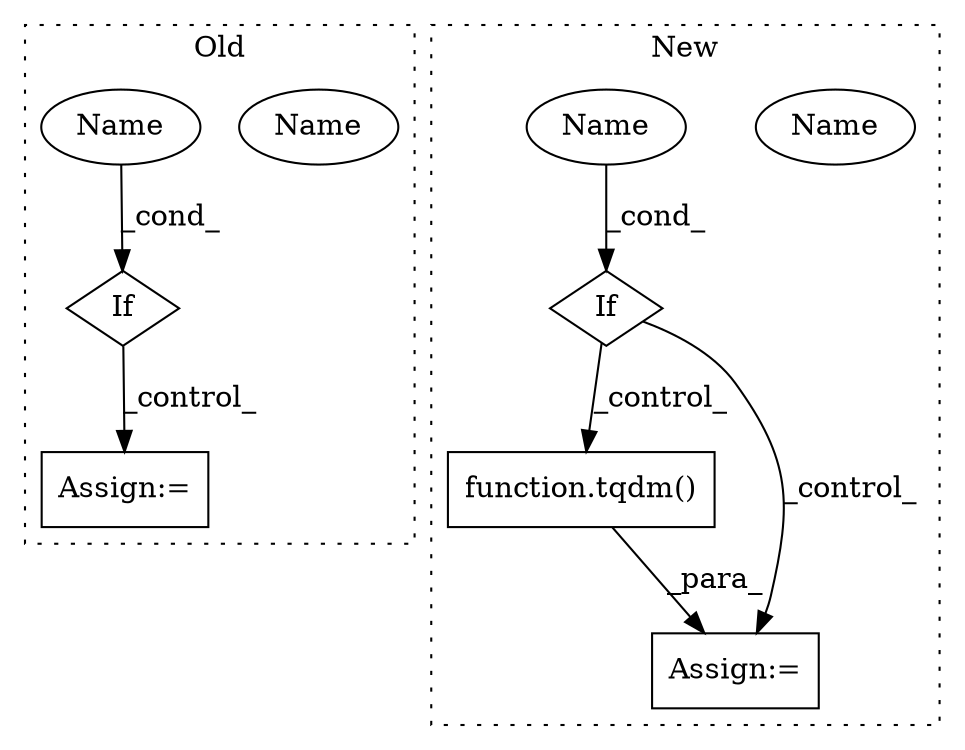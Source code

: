 digraph G {
subgraph cluster0 {
1 [label="If" a="96" s="6312" l="3" shape="diamond"];
3 [label="Assign:=" a="68" s="6388" l="3" shape="box"];
4 [label="Name" a="87" s="6315" l="7" shape="ellipse"];
8 [label="Name" a="87" s="6315" l="7" shape="ellipse"];
label = "Old";
style="dotted";
}
subgraph cluster1 {
2 [label="function.tqdm()" a="75" s="7597,7609" l="5,29" shape="box"];
5 [label="Assign:=" a="68" s="7594" l="3" shape="box"];
6 [label="If" a="96" s="7559" l="3" shape="diamond"];
7 [label="Name" a="87" s="7562" l="7" shape="ellipse"];
9 [label="Name" a="87" s="7562" l="7" shape="ellipse"];
label = "New";
style="dotted";
}
1 -> 3 [label="_control_"];
2 -> 5 [label="_para_"];
6 -> 5 [label="_control_"];
6 -> 2 [label="_control_"];
8 -> 1 [label="_cond_"];
9 -> 6 [label="_cond_"];
}